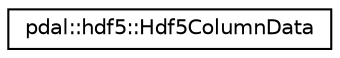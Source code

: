 digraph "Graphical Class Hierarchy"
{
  edge [fontname="Helvetica",fontsize="10",labelfontname="Helvetica",labelfontsize="10"];
  node [fontname="Helvetica",fontsize="10",shape=record];
  rankdir="LR";
  Node1 [label="pdal::hdf5::Hdf5ColumnData",height=0.2,width=0.4,color="black", fillcolor="white", style="filled",URL="$structpdal_1_1hdf5_1_1Hdf5ColumnData.html"];
}
